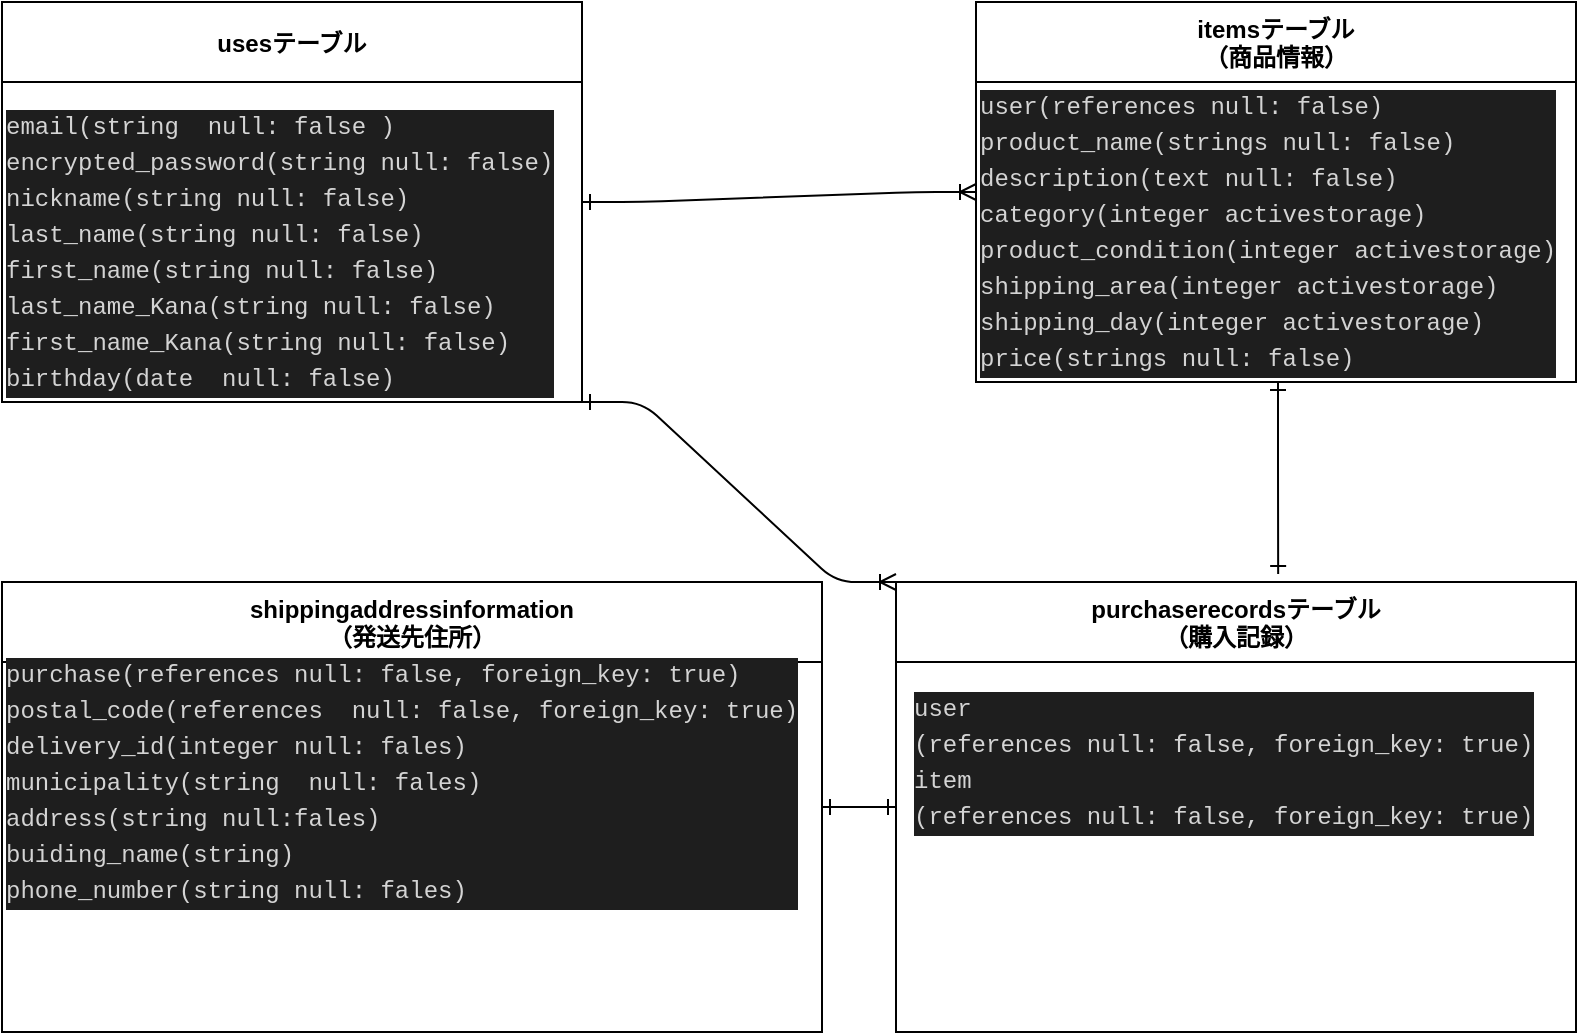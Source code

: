 <mxfile>
    <diagram id="6PnOctT42h3Jsm3-lRrx" name="ページ1">
        <mxGraphModel dx="864" dy="568" grid="1" gridSize="10" guides="1" tooltips="1" connect="1" arrows="1" fold="1" page="1" pageScale="1" pageWidth="827" pageHeight="1169" math="0" shadow="0">
            <root>
                <mxCell id="0"/>
                <mxCell id="1" parent="0"/>
                <mxCell id="11" value="usesテーブル" style="swimlane;rounded=0;sketch=0;startSize=40;" vertex="1" parent="1">
                    <mxGeometry x="40" y="120" width="290" height="200" as="geometry"/>
                </mxCell>
                <mxCell id="18" value="&lt;div style=&quot;color: rgb(212 , 212 , 212) ; background-color: rgb(30 , 30 , 30) ; font-family: &amp;#34;menlo&amp;#34; , &amp;#34;monaco&amp;#34; , &amp;#34;courier new&amp;#34; , monospace ; line-height: 18px&quot;&gt;&lt;div&gt;email(string&amp;nbsp; null: false )&lt;/div&gt;&lt;div&gt;encrypted_password(string null: false)&lt;/div&gt;&lt;div&gt;nickname(string null: false)&lt;/div&gt;&lt;div&gt;last_name(string null: false)&lt;/div&gt;&lt;div&gt;first_name(string null: false)&lt;/div&gt;&lt;div&gt;last_name_Kana(string null: false)&lt;/div&gt;&lt;div&gt;first_name_Kana(string null: false)&lt;/div&gt;&lt;div&gt;birthday(date&amp;nbsp; null: false)&lt;/div&gt;&lt;/div&gt;" style="text;html=1;align=left;verticalAlign=middle;resizable=0;points=[];autosize=1;strokeColor=none;" vertex="1" parent="11">
                    <mxGeometry y="50" width="290" height="150" as="geometry"/>
                </mxCell>
                <mxCell id="33" style="edgeStyle=orthogonalEdgeStyle;rounded=0;sketch=0;orthogonalLoop=1;jettySize=auto;html=1;startArrow=ERone;startFill=0;endArrow=ERone;endFill=0;entryX=0.562;entryY=-0.018;entryDx=0;entryDy=0;entryPerimeter=0;" edge="1" parent="1" source="13" target="14">
                    <mxGeometry relative="1" as="geometry">
                        <mxPoint x="520" y="390" as="targetPoint"/>
                        <Array as="points">
                            <mxPoint x="678" y="350"/>
                            <mxPoint x="678" y="350"/>
                        </Array>
                    </mxGeometry>
                </mxCell>
                <mxCell id="13" value="itemsテーブル&#10;（商品情報）" style="swimlane;rounded=0;sketch=0;startSize=40;" vertex="1" parent="1">
                    <mxGeometry x="527" y="120" width="300" height="190" as="geometry"/>
                </mxCell>
                <mxCell id="35" value="&lt;div style=&quot;color: rgb(212 , 212 , 212) ; background-color: rgb(30 , 30 , 30) ; font-family: &amp;#34;menlo&amp;#34; , &amp;#34;monaco&amp;#34; , &amp;#34;courier new&amp;#34; , monospace ; line-height: 18px&quot;&gt;&lt;div&gt;user(references null: false)&lt;/div&gt;&lt;div&gt;product_name(strings null: false)&lt;/div&gt;&lt;div&gt;description(text null: false)&lt;/div&gt;&lt;div&gt;category(integer activestorage)&lt;/div&gt;&lt;div&gt;product_condition(integer activestorage)&lt;/div&gt;&lt;div&gt;shipping_area(integer activestorage)&lt;/div&gt;&lt;div&gt;shipping_day(integer activestorage)&lt;/div&gt;&lt;div&gt;price(strings null: false)&lt;/div&gt;&lt;/div&gt;" style="text;html=1;align=left;verticalAlign=middle;resizable=0;points=[];autosize=1;strokeColor=none;" vertex="1" parent="13">
                    <mxGeometry y="40" width="300" height="150" as="geometry"/>
                </mxCell>
                <mxCell id="21" style="edgeStyle=orthogonalEdgeStyle;curved=0;rounded=1;sketch=0;orthogonalLoop=1;jettySize=auto;html=1;entryX=1;entryY=0.5;entryDx=0;entryDy=0;startArrow=ERone;startFill=0;endArrow=ERone;endFill=0;" edge="1" parent="1" source="14" target="19">
                    <mxGeometry relative="1" as="geometry"/>
                </mxCell>
                <mxCell id="14" value="purchaserecordsテーブル&#10;（購入記録）" style="swimlane;rounded=0;sketch=0;startSize=40;" vertex="1" parent="1">
                    <mxGeometry x="487" y="410" width="340" height="225" as="geometry"/>
                </mxCell>
                <mxCell id="36" value="&lt;div style=&quot;color: rgb(212 , 212 , 212) ; background-color: rgb(30 , 30 , 30) ; font-family: &amp;#34;menlo&amp;#34; , &amp;#34;monaco&amp;#34; , &amp;#34;courier new&amp;#34; , monospace ; line-height: 18px&quot;&gt;&lt;div&gt;user&lt;/div&gt;&lt;div&gt;(references null: false, foreign_key: true)&lt;/div&gt;&lt;div&gt;item&lt;/div&gt;&lt;div&gt;(references null: false, foreign_key: true)&lt;/div&gt;&lt;/div&gt;" style="text;html=1;align=left;verticalAlign=middle;resizable=0;points=[];autosize=1;strokeColor=none;" vertex="1" parent="14">
                    <mxGeometry x="7" y="50" width="330" height="80" as="geometry"/>
                </mxCell>
                <mxCell id="19" value="shippingaddressinformation&#10;（発送先住所）" style="swimlane;rounded=0;sketch=0;startSize=40;" vertex="1" parent="1">
                    <mxGeometry x="40" y="410" width="410" height="225" as="geometry"/>
                </mxCell>
                <mxCell id="38" value="&lt;div style=&quot;background-color: rgb(30 , 30 , 30) ; line-height: 18px&quot;&gt;&lt;div style=&quot;color: rgb(212 , 212 , 212) ; font-family: &amp;#34;menlo&amp;#34; , &amp;#34;monaco&amp;#34; , &amp;#34;courier new&amp;#34; , monospace&quot;&gt;purchase(references null: false, foreign_key: true)&lt;/div&gt;&lt;div style=&quot;color: rgb(212 , 212 , 212) ; font-family: &amp;#34;menlo&amp;#34; , &amp;#34;monaco&amp;#34; , &amp;#34;courier new&amp;#34; , monospace&quot;&gt;postal_code(references&amp;nbsp; null: false, foreign_key: true)&lt;/div&gt;&lt;div style=&quot;color: rgb(212 , 212 , 212) ; font-family: &amp;#34;menlo&amp;#34; , &amp;#34;monaco&amp;#34; , &amp;#34;courier new&amp;#34; , monospace&quot;&gt;delivery_id(integer null: fales)&lt;/div&gt;&lt;div style=&quot;color: rgb(212 , 212 , 212) ; font-family: &amp;#34;menlo&amp;#34; , &amp;#34;monaco&amp;#34; , &amp;#34;courier new&amp;#34; , monospace&quot;&gt;municipality(string&amp;nbsp; null: fales)&lt;/div&gt;&lt;div style=&quot;color: rgb(212 , 212 , 212) ; font-family: &amp;#34;menlo&amp;#34; , &amp;#34;monaco&amp;#34; , &amp;#34;courier new&amp;#34; , monospace&quot;&gt;address(string null:fales)&lt;/div&gt;&lt;div style=&quot;color: rgb(212 , 212 , 212) ; font-family: &amp;#34;menlo&amp;#34; , &amp;#34;monaco&amp;#34; , &amp;#34;courier new&amp;#34; , monospace&quot;&gt;buiding_name(string)&lt;/div&gt;&lt;div style=&quot;color: rgb(212 , 212 , 212) ; font-family: &amp;#34;menlo&amp;#34; , &amp;#34;monaco&amp;#34; , &amp;#34;courier new&amp;#34; , monospace&quot;&gt;phone_number(string null: fales)&lt;/div&gt;&lt;/div&gt;" style="text;html=1;align=left;verticalAlign=middle;resizable=0;points=[];autosize=1;strokeColor=none;" vertex="1" parent="19">
                    <mxGeometry y="35" width="410" height="130" as="geometry"/>
                </mxCell>
                <mxCell id="25" value="" style="edgeStyle=entityRelationEdgeStyle;fontSize=12;html=1;endArrow=ERoneToMany;exitX=1;exitY=0.5;exitDx=0;exitDy=0;startArrow=ERone;startFill=0;entryX=0;entryY=0.5;entryDx=0;entryDy=0;" edge="1" parent="1" source="11" target="13">
                    <mxGeometry width="100" height="100" relative="1" as="geometry">
                        <mxPoint x="300" y="340" as="sourcePoint"/>
                        <mxPoint x="436" y="220" as="targetPoint"/>
                    </mxGeometry>
                </mxCell>
                <mxCell id="34" value="" style="edgeStyle=entityRelationEdgeStyle;fontSize=12;html=1;endArrow=ERoneToMany;startArrow=ERone;exitX=1;exitY=1;exitDx=0;exitDy=0;entryX=0;entryY=0;entryDx=0;entryDy=0;startFill=0;" edge="1" parent="1" source="11" target="14">
                    <mxGeometry width="100" height="100" relative="1" as="geometry">
                        <mxPoint x="300" y="320" as="sourcePoint"/>
                        <mxPoint x="430" y="390" as="targetPoint"/>
                    </mxGeometry>
                </mxCell>
            </root>
        </mxGraphModel>
    </diagram>
</mxfile>